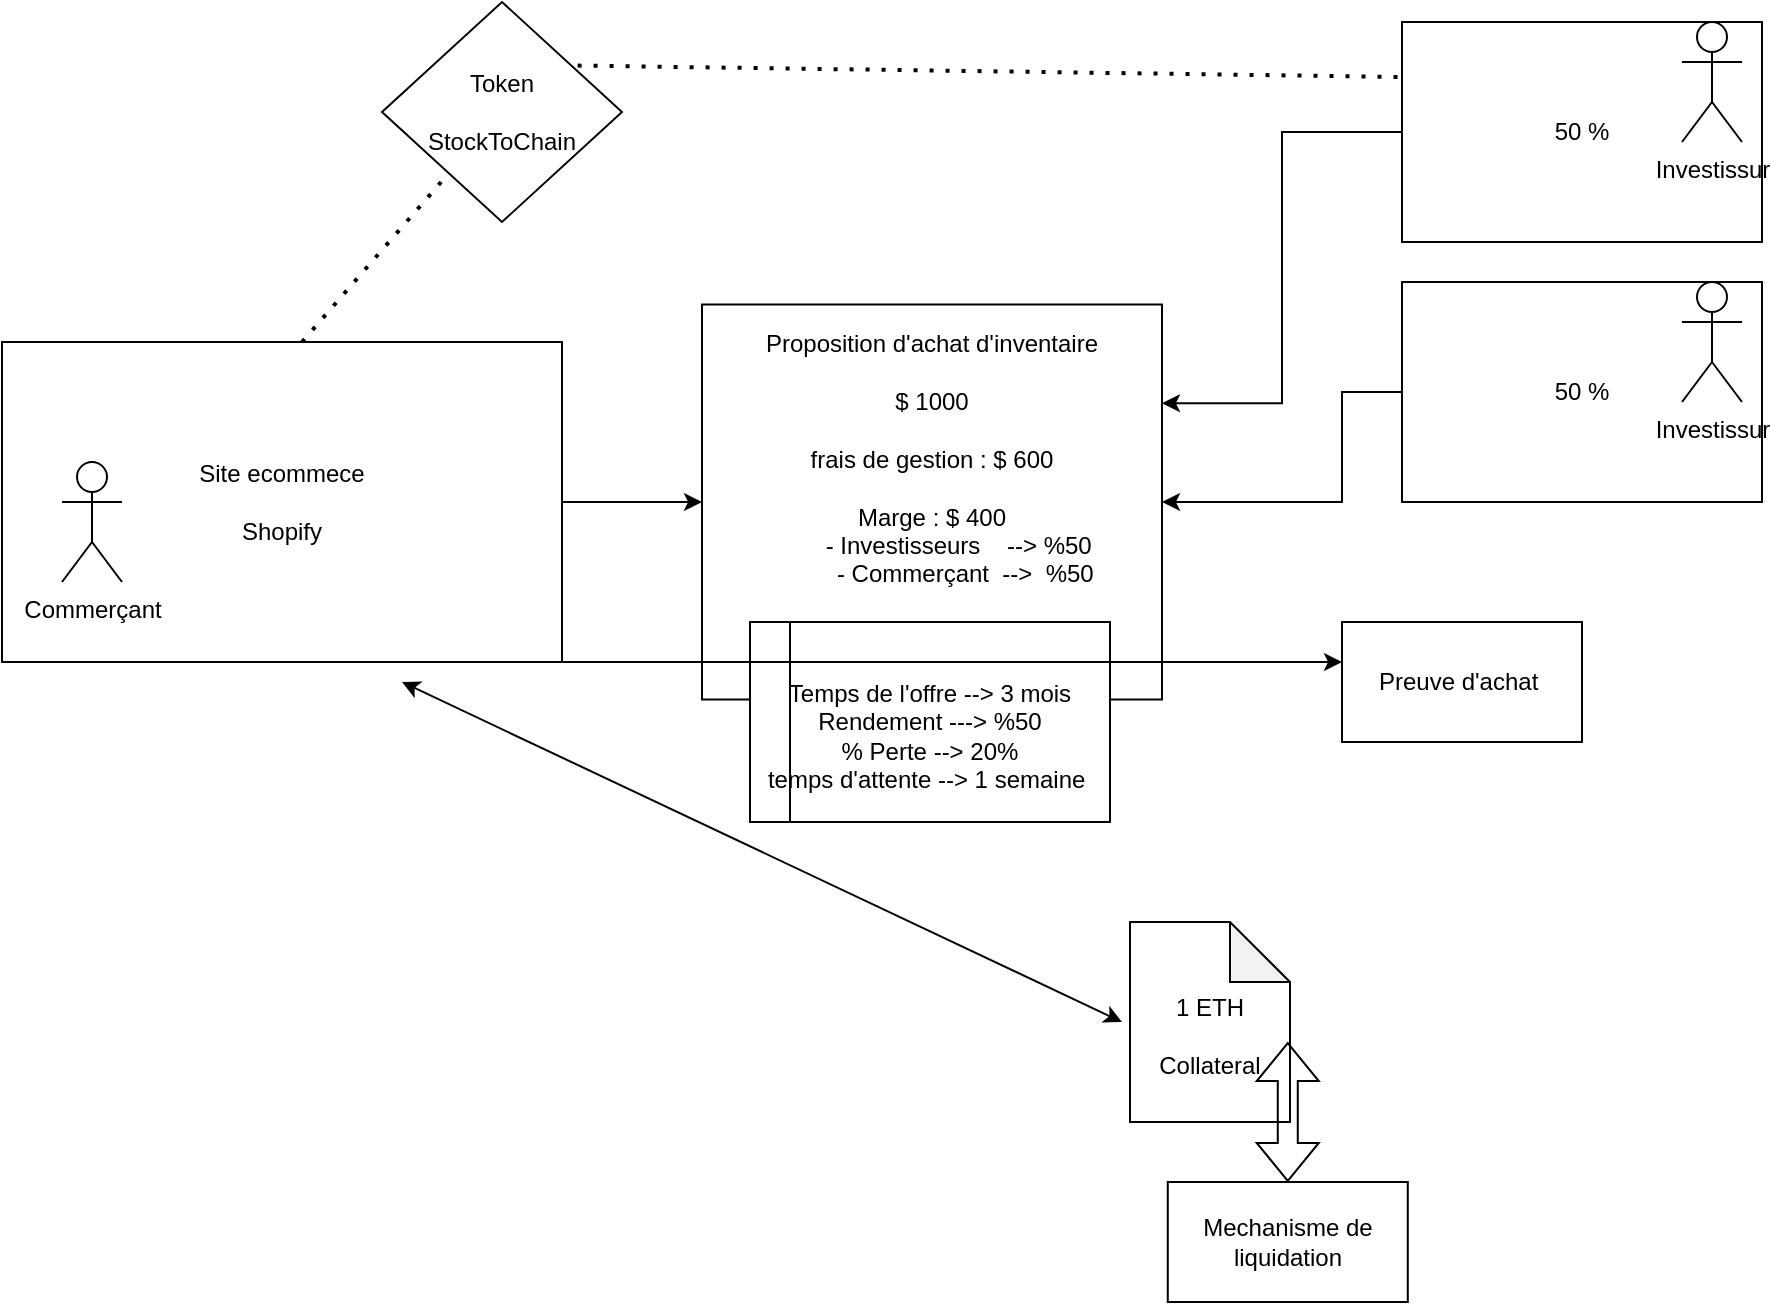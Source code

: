 <mxfile version="26.0.16">
  <diagram name="Page-1" id="g_Xx2FTNX_MOuPDSISxh">
    <mxGraphModel dx="1084" dy="1844" grid="1" gridSize="10" guides="1" tooltips="1" connect="1" arrows="1" fold="1" page="1" pageScale="1" pageWidth="827" pageHeight="1169" math="0" shadow="0">
      <root>
        <mxCell id="0" />
        <mxCell id="1" parent="0" />
        <mxCell id="CdpsaVYIf3I9ejiMxp_a-22" style="edgeStyle=orthogonalEdgeStyle;rounded=0;orthogonalLoop=1;jettySize=auto;html=1;" edge="1" parent="1" source="CdpsaVYIf3I9ejiMxp_a-12" target="CdpsaVYIf3I9ejiMxp_a-2">
          <mxGeometry relative="1" as="geometry">
            <Array as="points">
              <mxPoint x="710" y="145" />
              <mxPoint x="710" y="200" />
            </Array>
          </mxGeometry>
        </mxCell>
        <mxCell id="CdpsaVYIf3I9ejiMxp_a-12" value="50 %" style="rounded=0;whiteSpace=wrap;html=1;" vertex="1" parent="1">
          <mxGeometry x="740" y="90" width="180" height="110" as="geometry" />
        </mxCell>
        <mxCell id="CdpsaVYIf3I9ejiMxp_a-4" style="edgeStyle=orthogonalEdgeStyle;rounded=0;orthogonalLoop=1;jettySize=auto;html=1;entryX=0;entryY=0.5;entryDx=0;entryDy=0;" edge="1" parent="1" source="CdpsaVYIf3I9ejiMxp_a-1" target="CdpsaVYIf3I9ejiMxp_a-2">
          <mxGeometry relative="1" as="geometry" />
        </mxCell>
        <mxCell id="CdpsaVYIf3I9ejiMxp_a-1" value="Site ecommece&lt;div&gt;&lt;br&gt;&lt;/div&gt;&lt;div&gt;Shopify&lt;/div&gt;" style="rounded=0;whiteSpace=wrap;html=1;" vertex="1" parent="1">
          <mxGeometry x="40" y="120" width="280" height="160" as="geometry" />
        </mxCell>
        <mxCell id="CdpsaVYIf3I9ejiMxp_a-2" value="Proposition d&#39;achat d&#39;inventaire&lt;div&gt;&lt;br&gt;&lt;/div&gt;&lt;div&gt;$ 1000&lt;/div&gt;&lt;div&gt;&lt;br&gt;&lt;/div&gt;&lt;div&gt;frais de gestion : $ 600&lt;/div&gt;&lt;div&gt;&lt;br&gt;&lt;/div&gt;&lt;div&gt;Marge : $ 400&lt;/div&gt;&lt;div&gt;&lt;span style=&quot;white-space: pre;&quot;&gt;&#x9;&lt;/span&gt;- Investisseurs&amp;nbsp; &amp;nbsp; --&amp;gt; %50&lt;/div&gt;&lt;div&gt;&amp;nbsp; &amp;nbsp; &amp;nbsp; &amp;nbsp; &amp;nbsp; - Commerçant&amp;nbsp; --&amp;gt;&amp;nbsp; %50&lt;br&gt;&lt;/div&gt;&lt;div&gt;&lt;br&gt;&lt;/div&gt;&lt;div&gt;&lt;br&gt;&lt;/div&gt;&lt;div&gt;&lt;br&gt;&lt;/div&gt;" style="rounded=0;whiteSpace=wrap;html=1;" vertex="1" parent="1">
          <mxGeometry x="390" y="101.25" width="230" height="197.5" as="geometry" />
        </mxCell>
        <mxCell id="CdpsaVYIf3I9ejiMxp_a-3" value="Commerçant" style="shape=umlActor;verticalLabelPosition=bottom;verticalAlign=top;html=1;outlineConnect=0;" vertex="1" parent="1">
          <mxGeometry x="70" y="180" width="30" height="60" as="geometry" />
        </mxCell>
        <mxCell id="CdpsaVYIf3I9ejiMxp_a-6" value="&lt;div&gt;&lt;br&gt;&lt;/div&gt;&lt;div&gt;&lt;br&gt;&lt;/div&gt;&amp;nbsp;Temps de l&#39;offre --&amp;gt; 3 mois&amp;nbsp;&lt;div&gt;&lt;span style=&quot;background-color: transparent; color: light-dark(rgb(0, 0, 0), rgb(255, 255, 255));&quot;&gt;Rendement ---&amp;gt; %50&lt;/span&gt;&lt;/div&gt;&lt;div&gt;% Perte --&amp;gt; 20%&lt;/div&gt;&lt;div&gt;temps d&#39;attente --&amp;gt; 1 semaine&amp;nbsp;&lt;br&gt;&lt;div&gt;&lt;br&gt;&lt;/div&gt;&lt;/div&gt;" style="shape=internalStorage;whiteSpace=wrap;html=1;backgroundOutline=1;" vertex="1" parent="1">
          <mxGeometry x="414" y="260" width="180" height="100" as="geometry" />
        </mxCell>
        <mxCell id="CdpsaVYIf3I9ejiMxp_a-7" value="Investissur" style="shape=umlActor;verticalLabelPosition=bottom;verticalAlign=top;html=1;outlineConnect=0;" vertex="1" parent="1">
          <mxGeometry x="880" y="90" width="30" height="60" as="geometry" />
        </mxCell>
        <mxCell id="CdpsaVYIf3I9ejiMxp_a-13" value="" style="endArrow=classic;html=1;rounded=0;exitX=0.5;exitY=1;exitDx=0;exitDy=0;" edge="1" parent="1" source="CdpsaVYIf3I9ejiMxp_a-1">
          <mxGeometry width="50" height="50" relative="1" as="geometry">
            <mxPoint x="550" y="290" as="sourcePoint" />
            <mxPoint x="710" y="280" as="targetPoint" />
          </mxGeometry>
        </mxCell>
        <mxCell id="CdpsaVYIf3I9ejiMxp_a-14" value="Preuve d&#39;achat&amp;nbsp;" style="rounded=0;whiteSpace=wrap;html=1;" vertex="1" parent="1">
          <mxGeometry x="710" y="260" width="120" height="60" as="geometry" />
        </mxCell>
        <mxCell id="CdpsaVYIf3I9ejiMxp_a-15" value="&lt;div&gt;&lt;br&gt;&lt;/div&gt;1 ETH&lt;br&gt;&lt;div&gt;&lt;br&gt;&lt;/div&gt;&lt;div&gt;Collateral&lt;/div&gt;" style="shape=note;whiteSpace=wrap;html=1;backgroundOutline=1;darkOpacity=0.05;" vertex="1" parent="1">
          <mxGeometry x="604" y="410" width="80" height="100" as="geometry" />
        </mxCell>
        <mxCell id="CdpsaVYIf3I9ejiMxp_a-21" style="edgeStyle=orthogonalEdgeStyle;rounded=0;orthogonalLoop=1;jettySize=auto;html=1;entryX=1;entryY=0.25;entryDx=0;entryDy=0;" edge="1" parent="1" source="CdpsaVYIf3I9ejiMxp_a-18" target="CdpsaVYIf3I9ejiMxp_a-2">
          <mxGeometry relative="1" as="geometry" />
        </mxCell>
        <mxCell id="CdpsaVYIf3I9ejiMxp_a-18" value="50 %" style="rounded=0;whiteSpace=wrap;html=1;" vertex="1" parent="1">
          <mxGeometry x="740" y="-40" width="180" height="110" as="geometry" />
        </mxCell>
        <mxCell id="CdpsaVYIf3I9ejiMxp_a-19" value="Investissur" style="shape=umlActor;verticalLabelPosition=bottom;verticalAlign=top;html=1;outlineConnect=0;" vertex="1" parent="1">
          <mxGeometry x="880" y="-40" width="30" height="60" as="geometry" />
        </mxCell>
        <mxCell id="CdpsaVYIf3I9ejiMxp_a-23" value="" style="endArrow=classic;startArrow=classic;html=1;rounded=0;" edge="1" parent="1">
          <mxGeometry width="50" height="50" relative="1" as="geometry">
            <mxPoint x="240" y="290" as="sourcePoint" />
            <mxPoint x="600" y="460" as="targetPoint" />
          </mxGeometry>
        </mxCell>
        <mxCell id="CdpsaVYIf3I9ejiMxp_a-24" value="Token&lt;div&gt;&lt;br&gt;&lt;/div&gt;&lt;div&gt;StockToChain&lt;/div&gt;" style="rhombus;whiteSpace=wrap;html=1;" vertex="1" parent="1">
          <mxGeometry x="230" y="-50" width="120" height="110" as="geometry" />
        </mxCell>
        <mxCell id="CdpsaVYIf3I9ejiMxp_a-25" value="" style="endArrow=none;dashed=1;html=1;dashPattern=1 3;strokeWidth=2;rounded=0;" edge="1" parent="1" target="CdpsaVYIf3I9ejiMxp_a-24">
          <mxGeometry width="50" height="50" relative="1" as="geometry">
            <mxPoint x="190" y="120" as="sourcePoint" />
            <mxPoint x="240" y="70" as="targetPoint" />
          </mxGeometry>
        </mxCell>
        <mxCell id="CdpsaVYIf3I9ejiMxp_a-26" value="" style="endArrow=none;dashed=1;html=1;dashPattern=1 3;strokeWidth=2;rounded=0;entryX=0;entryY=0.25;entryDx=0;entryDy=0;exitX=0.815;exitY=0.289;exitDx=0;exitDy=0;exitPerimeter=0;" edge="1" parent="1" source="CdpsaVYIf3I9ejiMxp_a-24" target="CdpsaVYIf3I9ejiMxp_a-18">
          <mxGeometry width="50" height="50" relative="1" as="geometry">
            <mxPoint x="200" y="130" as="sourcePoint" />
            <mxPoint x="273" y="46" as="targetPoint" />
          </mxGeometry>
        </mxCell>
        <mxCell id="CdpsaVYIf3I9ejiMxp_a-27" value="" style="shape=flexArrow;endArrow=classic;startArrow=classic;html=1;rounded=0;" edge="1" parent="1" target="CdpsaVYIf3I9ejiMxp_a-28">
          <mxGeometry width="100" height="100" relative="1" as="geometry">
            <mxPoint x="682.89" y="470" as="sourcePoint" />
            <mxPoint x="682.89" y="560" as="targetPoint" />
          </mxGeometry>
        </mxCell>
        <mxCell id="CdpsaVYIf3I9ejiMxp_a-28" value="Mechanisme de liquidation" style="rounded=0;whiteSpace=wrap;html=1;" vertex="1" parent="1">
          <mxGeometry x="622.89" y="540" width="120" height="60" as="geometry" />
        </mxCell>
      </root>
    </mxGraphModel>
  </diagram>
</mxfile>
